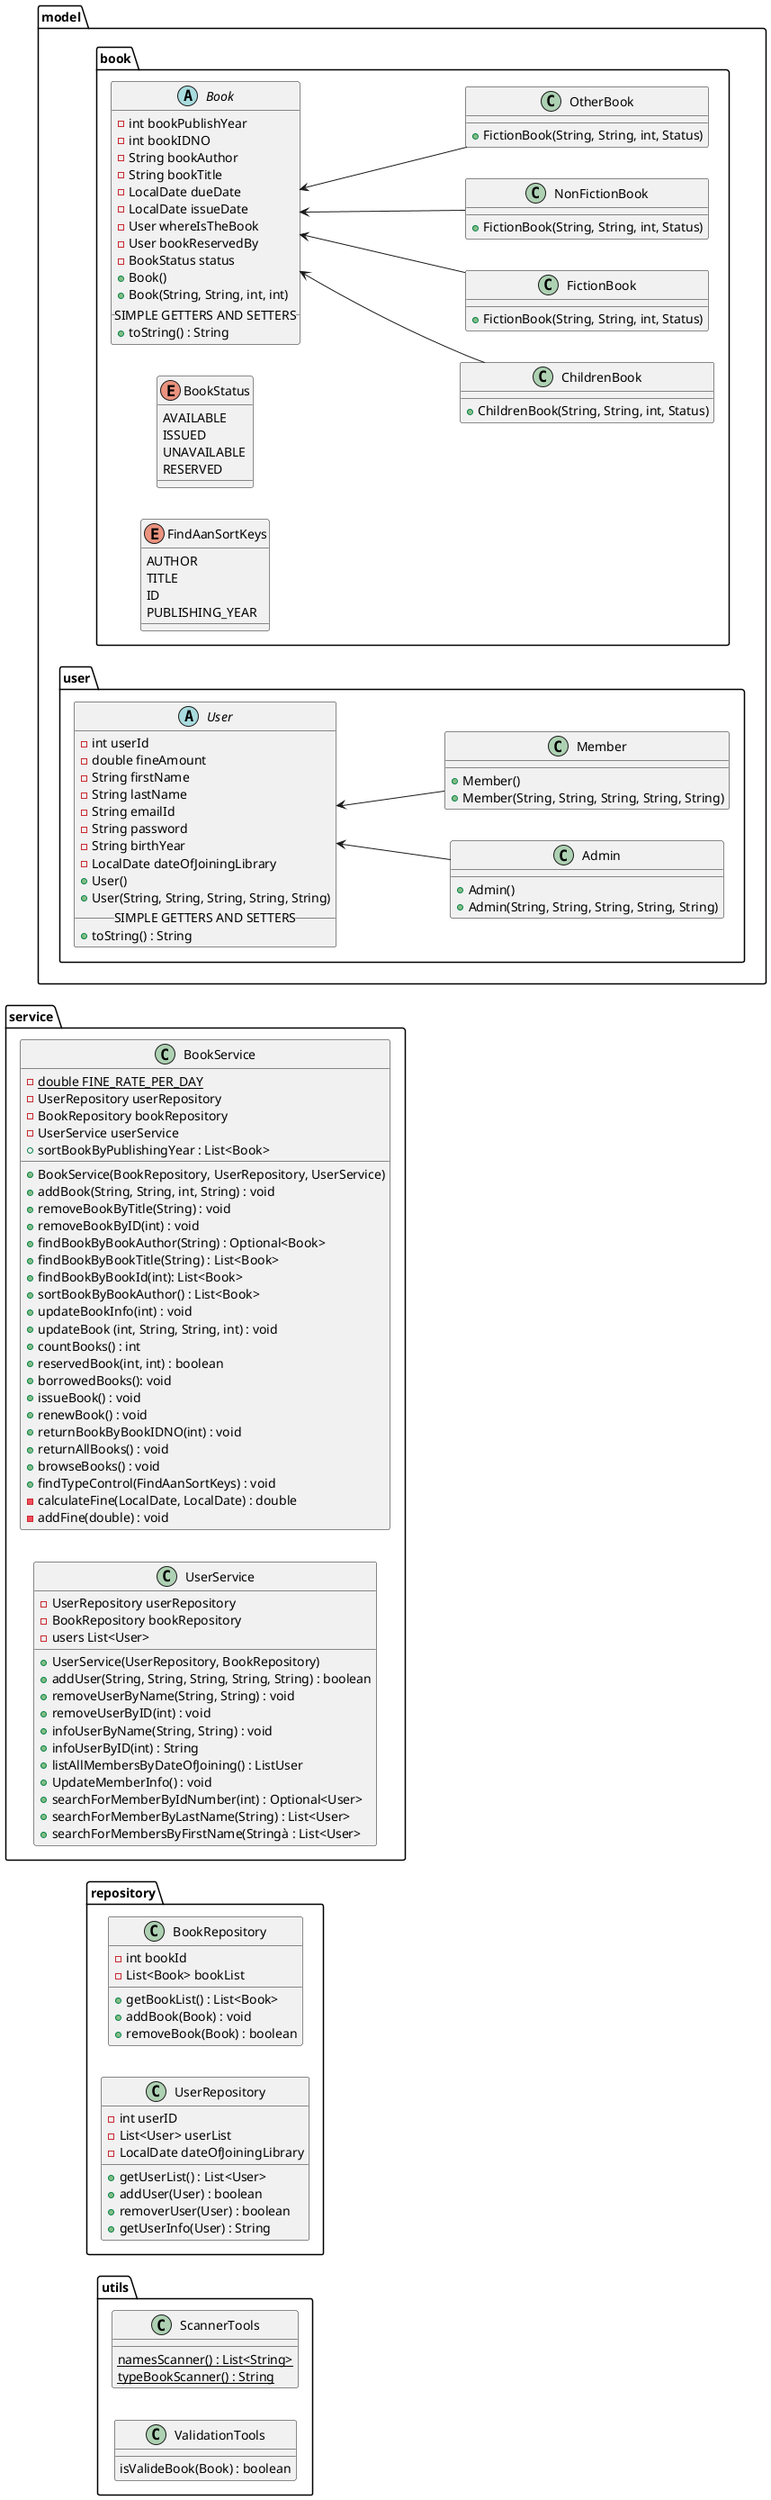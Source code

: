 @startuml

left to right direction

package utils{
        class ScannerTools{
            {static}namesScanner() : List<String>
            {static}typeBookScanner() : String
        }
        class ValidationTools{
            isValideBook(Book) : boolean
        }
    }
package repository{
    class BookRepository{
        -int bookId
        -List<Book> bookList
        +getBookList() : List<Book>
        +addBook(Book) : void
        +removeBook(Book) : boolean
    }
    class UserRepository{
        -int userID
        -List<User> userList
        -LocalDate dateOfJoiningLibrary
        +getUserList() : List<User>
        +addUser(User) : boolean
        +removerUser(User) : boolean
        +getUserInfo(User) : String
    }
}

package service{
    class BookService{
        -{static} double FINE_RATE_PER_DAY
        -UserRepository userRepository
        -BookRepository bookRepository
        -UserService userService
        +BookService(BookRepository, UserRepository, UserService)
        +addBook(String, String, int, String) : void
        +removeBookByTitle(String) : void
        +removeBookByID(int) : void
        +findBookByBookAuthor(String) : Optional<Book>
        +findBookByBookTitle(String) : List<Book>
        +findBookByBookId(int): List<Book>
        +sortBookByBookAuthor() : List<Book>
        +sortBookByPublishingYear : List<Book>
        +updateBookInfo(int) : void
        +updateBook (int, String, String, int) : void
        +countBooks() : int
        +reservedBook(int, int) : boolean
        +borrowedBooks(): void
        +issueBook() : void
        +renewBook() : void
        +returnBookByBookIDNO(int) : void
        +returnAllBooks() : void
        +browseBooks() : void
        +findTypeControl(FindAanSortKeys) : void
        -calculateFine(LocalDate, LocalDate) : double
        -addFine(double) : void
    }
    class UserService{
        -UserRepository userRepository
        -BookRepository bookRepository
        -users List<User>
        +UserService(UserRepository, BookRepository)
        +addUser(String, String, String, String, String) : boolean
        +removeUserByName(String, String) : void
        +removeUserByID(int) : void
        +infoUserByName(String, String) : void
        +infoUserByID(int) : String
        +listAllMembersByDateOfJoining() : ListUser
        +UpdateMemberInfo() : void
        +searchForMemberByIdNumber(int) : Optional<User>
        +searchForMemberByLastName(String) : List<User>
        +searchForMembersByFirstName(Stringà : List<User>
    }
}

package "model"{
    package "book"{
    Book <-- ChildrenBook
    Book <-- FictionBook
    Book <-- NonFictionBook
    Book <-- OtherBook
        abstract class Book{
            -int bookPublishYear
            -int bookIDNO
            -String bookAuthor
            -String bookTitle
            -LocalDate dueDate
            -LocalDate issueDate
            -User whereIsTheBook
            -User bookReservedBy
            -BookStatus status
            +Book()
            +Book(String, String, int, int)
            __SIMPLE GETTERS AND SETTERS__
            +toString() : String
        }
        class ChildrenBook{
            +ChildrenBook(String, String, int, Status)
        }
        class FictionBook{
            +FictionBook(String, String, int, Status)
        }
        class NonFictionBook{
            +FictionBook(String, String, int, Status)
        }
        class OtherBook{
            +FictionBook(String, String, int, Status)
        }
        Enum BookStatus{
            AVAILABLE
            ISSUED
            UNAVAILABLE
            RESERVED
        }
        Enum FindAanSortKeys{
            AUTHOR
            TITLE
            ID
            PUBLISHING_YEAR
        }
    }

    package user{
    User <-- Admin
    User <-- Member
        abstract class User{
            -int userId
            -double fineAmount
            -String firstName
            -String lastName
            -String emailId
            -String password
            -String birthYear
            -LocalDate dateOfJoiningLibrary
            +User()
            +User(String, String, String, String, String)
            __SIMPLE GETTERS AND SETTERS__
            +toString() : String
        }
        class Admin{
        +Admin()
        +Admin(String, String, String, String, String)
        }
        class Member{
        +Member()
        +Member(String, String, String, String, String)
        }
    }
}
@enduml

